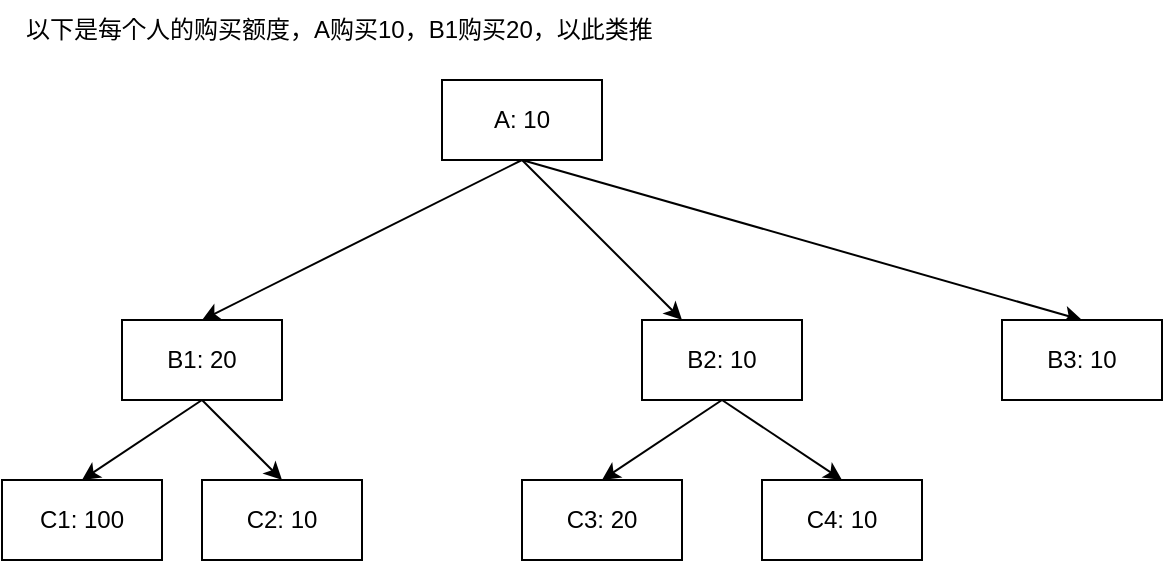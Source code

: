 <mxfile version="26.0.2">
  <diagram name="第 1 页" id="zkPiG7iuDvglj8BehcO_">
    <mxGraphModel dx="954" dy="557" grid="1" gridSize="10" guides="1" tooltips="1" connect="1" arrows="1" fold="1" page="1" pageScale="1" pageWidth="827" pageHeight="1169" math="0" shadow="0">
      <root>
        <mxCell id="0" />
        <mxCell id="1" parent="0" />
        <mxCell id="oir6OlSDcH5CrtmayVUl-9" style="rounded=0;orthogonalLoop=1;jettySize=auto;html=1;exitX=0.5;exitY=1;exitDx=0;exitDy=0;entryX=0.5;entryY=0;entryDx=0;entryDy=0;" edge="1" parent="1" source="oir6OlSDcH5CrtmayVUl-1" target="oir6OlSDcH5CrtmayVUl-2">
          <mxGeometry relative="1" as="geometry" />
        </mxCell>
        <mxCell id="oir6OlSDcH5CrtmayVUl-10" style="rounded=0;orthogonalLoop=1;jettySize=auto;html=1;exitX=0.5;exitY=1;exitDx=0;exitDy=0;" edge="1" parent="1" source="oir6OlSDcH5CrtmayVUl-1" target="oir6OlSDcH5CrtmayVUl-3">
          <mxGeometry relative="1" as="geometry" />
        </mxCell>
        <mxCell id="oir6OlSDcH5CrtmayVUl-11" style="rounded=0;orthogonalLoop=1;jettySize=auto;html=1;exitX=0.5;exitY=1;exitDx=0;exitDy=0;entryX=0.5;entryY=0;entryDx=0;entryDy=0;" edge="1" parent="1" source="oir6OlSDcH5CrtmayVUl-1" target="oir6OlSDcH5CrtmayVUl-8">
          <mxGeometry relative="1" as="geometry" />
        </mxCell>
        <mxCell id="oir6OlSDcH5CrtmayVUl-1" value="A: 10" style="rounded=0;whiteSpace=wrap;html=1;" vertex="1" parent="1">
          <mxGeometry x="240" y="40" width="80" height="40" as="geometry" />
        </mxCell>
        <mxCell id="oir6OlSDcH5CrtmayVUl-12" style="rounded=0;orthogonalLoop=1;jettySize=auto;html=1;exitX=0.5;exitY=1;exitDx=0;exitDy=0;entryX=0.5;entryY=0;entryDx=0;entryDy=0;" edge="1" parent="1" source="oir6OlSDcH5CrtmayVUl-2" target="oir6OlSDcH5CrtmayVUl-4">
          <mxGeometry relative="1" as="geometry" />
        </mxCell>
        <mxCell id="oir6OlSDcH5CrtmayVUl-13" style="rounded=0;orthogonalLoop=1;jettySize=auto;html=1;exitX=0.5;exitY=1;exitDx=0;exitDy=0;entryX=0.5;entryY=0;entryDx=0;entryDy=0;" edge="1" parent="1" source="oir6OlSDcH5CrtmayVUl-2" target="oir6OlSDcH5CrtmayVUl-7">
          <mxGeometry relative="1" as="geometry" />
        </mxCell>
        <mxCell id="oir6OlSDcH5CrtmayVUl-2" value="B1: 20" style="rounded=0;whiteSpace=wrap;html=1;" vertex="1" parent="1">
          <mxGeometry x="80" y="160" width="80" height="40" as="geometry" />
        </mxCell>
        <mxCell id="oir6OlSDcH5CrtmayVUl-14" style="rounded=0;orthogonalLoop=1;jettySize=auto;html=1;exitX=0.5;exitY=1;exitDx=0;exitDy=0;entryX=0.5;entryY=0;entryDx=0;entryDy=0;" edge="1" parent="1" source="oir6OlSDcH5CrtmayVUl-3" target="oir6OlSDcH5CrtmayVUl-5">
          <mxGeometry relative="1" as="geometry" />
        </mxCell>
        <mxCell id="oir6OlSDcH5CrtmayVUl-15" style="rounded=0;orthogonalLoop=1;jettySize=auto;html=1;exitX=0.5;exitY=1;exitDx=0;exitDy=0;entryX=0.5;entryY=0;entryDx=0;entryDy=0;" edge="1" parent="1" source="oir6OlSDcH5CrtmayVUl-3" target="oir6OlSDcH5CrtmayVUl-6">
          <mxGeometry relative="1" as="geometry" />
        </mxCell>
        <mxCell id="oir6OlSDcH5CrtmayVUl-3" value="B2: 10" style="rounded=0;whiteSpace=wrap;html=1;" vertex="1" parent="1">
          <mxGeometry x="340" y="160" width="80" height="40" as="geometry" />
        </mxCell>
        <mxCell id="oir6OlSDcH5CrtmayVUl-4" value="C1: 100" style="rounded=0;whiteSpace=wrap;html=1;" vertex="1" parent="1">
          <mxGeometry x="20" y="240" width="80" height="40" as="geometry" />
        </mxCell>
        <mxCell id="oir6OlSDcH5CrtmayVUl-5" value="C3: 20" style="rounded=0;whiteSpace=wrap;html=1;" vertex="1" parent="1">
          <mxGeometry x="280" y="240" width="80" height="40" as="geometry" />
        </mxCell>
        <mxCell id="oir6OlSDcH5CrtmayVUl-6" value="C4: 10" style="rounded=0;whiteSpace=wrap;html=1;" vertex="1" parent="1">
          <mxGeometry x="400" y="240" width="80" height="40" as="geometry" />
        </mxCell>
        <mxCell id="oir6OlSDcH5CrtmayVUl-7" value="C2: 10" style="rounded=0;whiteSpace=wrap;html=1;" vertex="1" parent="1">
          <mxGeometry x="120" y="240" width="80" height="40" as="geometry" />
        </mxCell>
        <mxCell id="oir6OlSDcH5CrtmayVUl-8" value="B3: 10" style="rounded=0;whiteSpace=wrap;html=1;" vertex="1" parent="1">
          <mxGeometry x="520" y="160" width="80" height="40" as="geometry" />
        </mxCell>
        <mxCell id="oir6OlSDcH5CrtmayVUl-16" value="以下是每个人的购买额度，A购买10，B1购买20，以此类推" style="text;html=1;align=left;verticalAlign=middle;whiteSpace=wrap;rounded=0;" vertex="1" parent="1">
          <mxGeometry x="30" width="430" height="30" as="geometry" />
        </mxCell>
      </root>
    </mxGraphModel>
  </diagram>
</mxfile>
